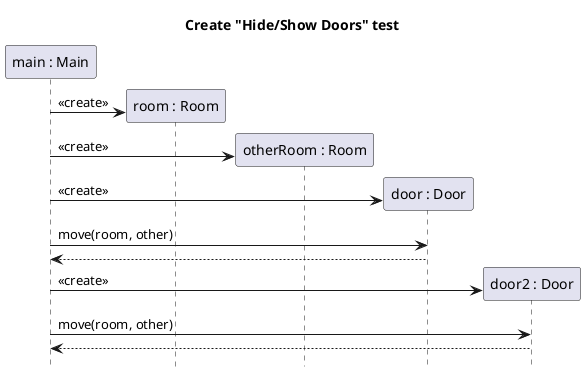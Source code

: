 @startuml room-hide-doors-create

title Create "Hide/Show Doors" test
hide footbox
participant "main : Main" as main
participant "room : Room" as room
participant "otherRoom : Room" as other
participant "door : Door" as door
participant "door2 : Door" as door2

create room
main -> room : <<create>>
create other
main -> other : <<create>>
create door
main -> door : <<create>>
main -> door : move(room, other)
return
create door2
main -> door2 : <<create>>
main -> door2 : move(room, other)
return

@enduml